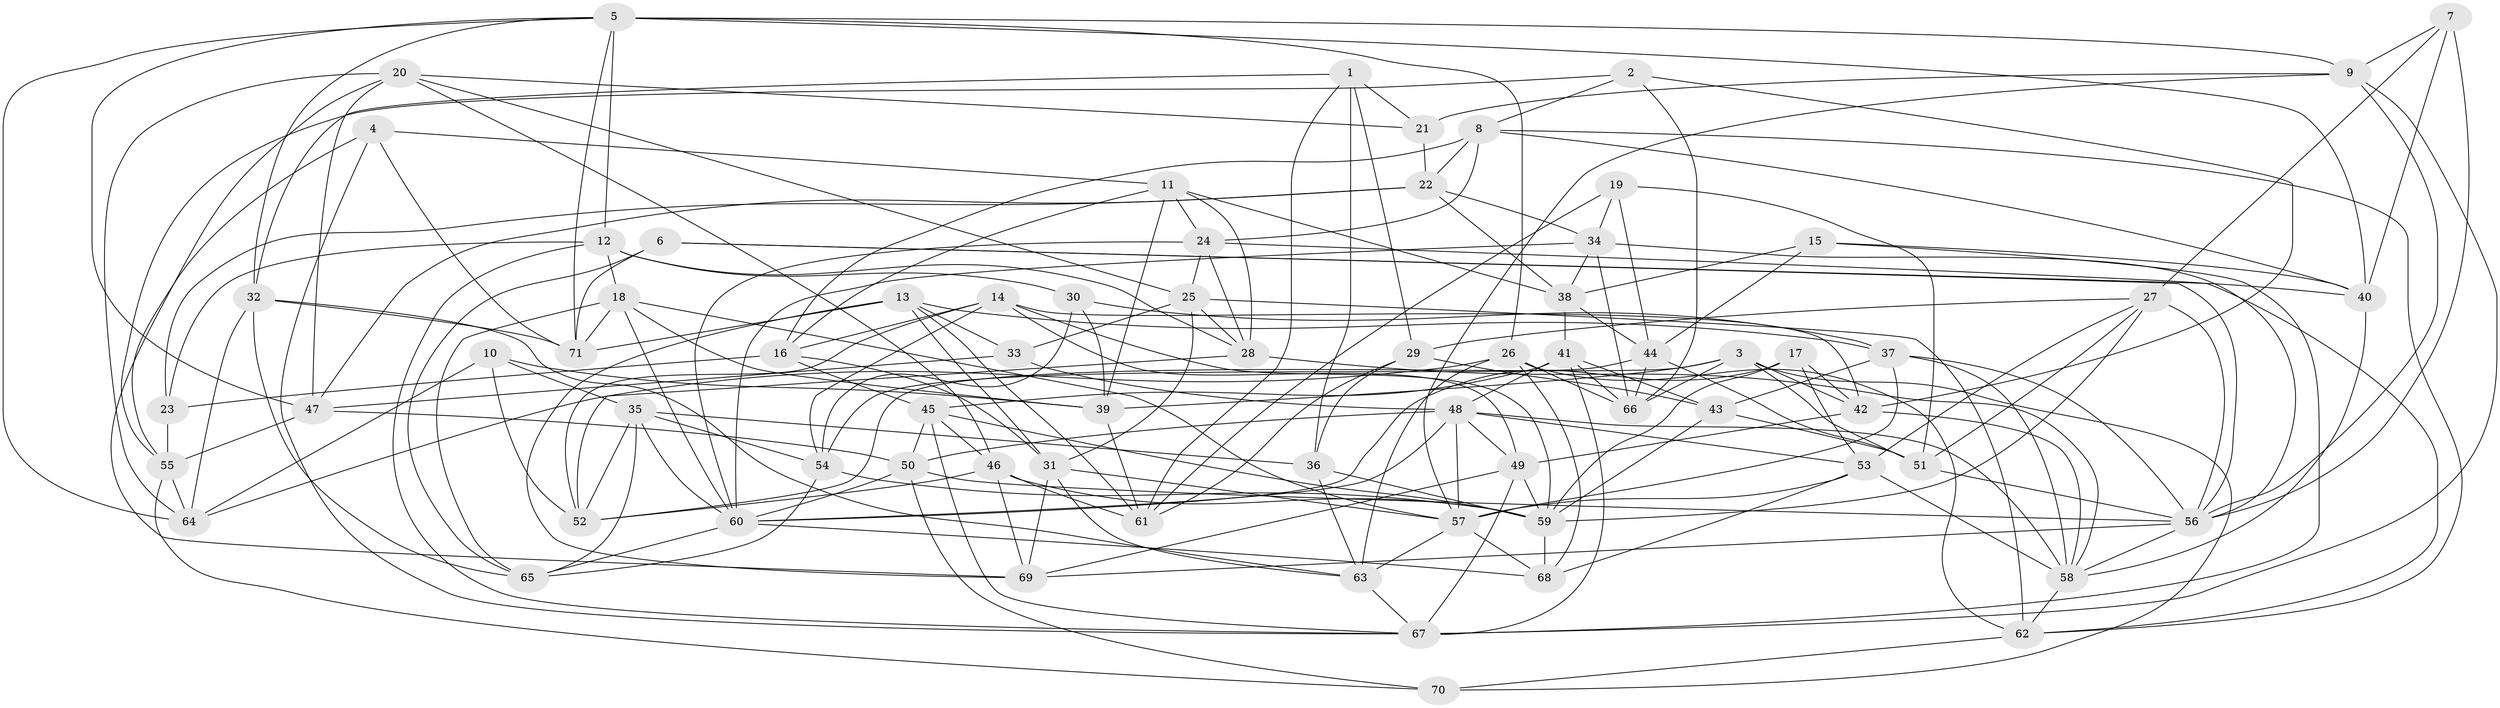 // original degree distribution, {4: 1.0}
// Generated by graph-tools (version 1.1) at 2025/50/03/09/25 03:50:48]
// undirected, 71 vertices, 208 edges
graph export_dot {
graph [start="1"]
  node [color=gray90,style=filled];
  1;
  2;
  3;
  4;
  5;
  6;
  7;
  8;
  9;
  10;
  11;
  12;
  13;
  14;
  15;
  16;
  17;
  18;
  19;
  20;
  21;
  22;
  23;
  24;
  25;
  26;
  27;
  28;
  29;
  30;
  31;
  32;
  33;
  34;
  35;
  36;
  37;
  38;
  39;
  40;
  41;
  42;
  43;
  44;
  45;
  46;
  47;
  48;
  49;
  50;
  51;
  52;
  53;
  54;
  55;
  56;
  57;
  58;
  59;
  60;
  61;
  62;
  63;
  64;
  65;
  66;
  67;
  68;
  69;
  70;
  71;
  1 -- 21 [weight=1.0];
  1 -- 29 [weight=1.0];
  1 -- 32 [weight=1.0];
  1 -- 36 [weight=2.0];
  1 -- 61 [weight=1.0];
  2 -- 8 [weight=1.0];
  2 -- 42 [weight=1.0];
  2 -- 55 [weight=1.0];
  2 -- 66 [weight=1.0];
  3 -- 39 [weight=1.0];
  3 -- 42 [weight=1.0];
  3 -- 51 [weight=1.0];
  3 -- 52 [weight=1.0];
  3 -- 66 [weight=1.0];
  3 -- 70 [weight=1.0];
  4 -- 11 [weight=1.0];
  4 -- 55 [weight=1.0];
  4 -- 67 [weight=1.0];
  4 -- 71 [weight=1.0];
  5 -- 9 [weight=1.0];
  5 -- 12 [weight=1.0];
  5 -- 26 [weight=1.0];
  5 -- 32 [weight=1.0];
  5 -- 40 [weight=1.0];
  5 -- 47 [weight=1.0];
  5 -- 64 [weight=1.0];
  5 -- 71 [weight=1.0];
  6 -- 40 [weight=1.0];
  6 -- 56 [weight=1.0];
  6 -- 65 [weight=1.0];
  6 -- 71 [weight=1.0];
  7 -- 9 [weight=1.0];
  7 -- 27 [weight=1.0];
  7 -- 40 [weight=1.0];
  7 -- 56 [weight=1.0];
  8 -- 16 [weight=1.0];
  8 -- 22 [weight=1.0];
  8 -- 24 [weight=1.0];
  8 -- 40 [weight=1.0];
  8 -- 62 [weight=1.0];
  9 -- 21 [weight=1.0];
  9 -- 56 [weight=1.0];
  9 -- 57 [weight=1.0];
  9 -- 67 [weight=1.0];
  10 -- 35 [weight=1.0];
  10 -- 39 [weight=1.0];
  10 -- 52 [weight=1.0];
  10 -- 64 [weight=1.0];
  11 -- 16 [weight=1.0];
  11 -- 24 [weight=1.0];
  11 -- 28 [weight=1.0];
  11 -- 38 [weight=1.0];
  11 -- 39 [weight=1.0];
  12 -- 18 [weight=1.0];
  12 -- 23 [weight=1.0];
  12 -- 28 [weight=1.0];
  12 -- 30 [weight=1.0];
  12 -- 67 [weight=1.0];
  13 -- 31 [weight=1.0];
  13 -- 33 [weight=1.0];
  13 -- 37 [weight=1.0];
  13 -- 61 [weight=1.0];
  13 -- 69 [weight=1.0];
  13 -- 71 [weight=1.0];
  14 -- 16 [weight=1.0];
  14 -- 42 [weight=1.0];
  14 -- 49 [weight=1.0];
  14 -- 52 [weight=1.0];
  14 -- 54 [weight=1.0];
  14 -- 59 [weight=1.0];
  15 -- 38 [weight=1.0];
  15 -- 40 [weight=1.0];
  15 -- 44 [weight=1.0];
  15 -- 67 [weight=1.0];
  16 -- 23 [weight=1.0];
  16 -- 31 [weight=1.0];
  16 -- 45 [weight=1.0];
  17 -- 42 [weight=1.0];
  17 -- 53 [weight=1.0];
  17 -- 59 [weight=1.0];
  17 -- 60 [weight=1.0];
  18 -- 39 [weight=1.0];
  18 -- 57 [weight=1.0];
  18 -- 60 [weight=1.0];
  18 -- 65 [weight=1.0];
  18 -- 71 [weight=1.0];
  19 -- 34 [weight=1.0];
  19 -- 44 [weight=1.0];
  19 -- 51 [weight=1.0];
  19 -- 61 [weight=1.0];
  20 -- 21 [weight=1.0];
  20 -- 25 [weight=1.0];
  20 -- 46 [weight=1.0];
  20 -- 47 [weight=1.0];
  20 -- 64 [weight=1.0];
  20 -- 69 [weight=1.0];
  21 -- 22 [weight=1.0];
  22 -- 23 [weight=1.0];
  22 -- 34 [weight=1.0];
  22 -- 38 [weight=1.0];
  22 -- 47 [weight=1.0];
  23 -- 55 [weight=1.0];
  24 -- 25 [weight=1.0];
  24 -- 28 [weight=1.0];
  24 -- 60 [weight=1.0];
  24 -- 62 [weight=1.0];
  25 -- 28 [weight=1.0];
  25 -- 31 [weight=1.0];
  25 -- 33 [weight=1.0];
  25 -- 62 [weight=1.0];
  26 -- 62 [weight=1.0];
  26 -- 63 [weight=1.0];
  26 -- 64 [weight=1.0];
  26 -- 66 [weight=1.0];
  26 -- 68 [weight=1.0];
  27 -- 29 [weight=1.0];
  27 -- 51 [weight=1.0];
  27 -- 53 [weight=1.0];
  27 -- 56 [weight=1.0];
  27 -- 59 [weight=1.0];
  28 -- 52 [weight=1.0];
  28 -- 58 [weight=1.0];
  29 -- 36 [weight=1.0];
  29 -- 43 [weight=2.0];
  29 -- 61 [weight=1.0];
  30 -- 37 [weight=1.0];
  30 -- 39 [weight=1.0];
  30 -- 54 [weight=1.0];
  31 -- 57 [weight=1.0];
  31 -- 63 [weight=1.0];
  31 -- 69 [weight=1.0];
  32 -- 63 [weight=1.0];
  32 -- 64 [weight=1.0];
  32 -- 65 [weight=1.0];
  32 -- 71 [weight=1.0];
  33 -- 47 [weight=1.0];
  33 -- 48 [weight=1.0];
  34 -- 38 [weight=1.0];
  34 -- 56 [weight=1.0];
  34 -- 60 [weight=1.0];
  34 -- 66 [weight=1.0];
  35 -- 36 [weight=1.0];
  35 -- 52 [weight=1.0];
  35 -- 54 [weight=1.0];
  35 -- 60 [weight=1.0];
  35 -- 65 [weight=1.0];
  36 -- 59 [weight=1.0];
  36 -- 63 [weight=1.0];
  37 -- 43 [weight=1.0];
  37 -- 56 [weight=1.0];
  37 -- 57 [weight=1.0];
  37 -- 58 [weight=1.0];
  38 -- 41 [weight=1.0];
  38 -- 44 [weight=1.0];
  39 -- 61 [weight=1.0];
  40 -- 58 [weight=1.0];
  41 -- 43 [weight=1.0];
  41 -- 45 [weight=1.0];
  41 -- 48 [weight=1.0];
  41 -- 66 [weight=1.0];
  41 -- 67 [weight=1.0];
  42 -- 49 [weight=1.0];
  42 -- 58 [weight=1.0];
  43 -- 51 [weight=1.0];
  43 -- 59 [weight=1.0];
  44 -- 51 [weight=1.0];
  44 -- 54 [weight=1.0];
  44 -- 66 [weight=1.0];
  45 -- 46 [weight=1.0];
  45 -- 50 [weight=1.0];
  45 -- 59 [weight=1.0];
  45 -- 67 [weight=1.0];
  46 -- 52 [weight=1.0];
  46 -- 59 [weight=1.0];
  46 -- 61 [weight=1.0];
  46 -- 69 [weight=1.0];
  47 -- 50 [weight=1.0];
  47 -- 55 [weight=1.0];
  48 -- 49 [weight=1.0];
  48 -- 50 [weight=1.0];
  48 -- 53 [weight=1.0];
  48 -- 57 [weight=1.0];
  48 -- 58 [weight=1.0];
  48 -- 60 [weight=1.0];
  49 -- 59 [weight=1.0];
  49 -- 67 [weight=1.0];
  49 -- 69 [weight=1.0];
  50 -- 56 [weight=1.0];
  50 -- 60 [weight=1.0];
  50 -- 70 [weight=1.0];
  51 -- 56 [weight=1.0];
  53 -- 57 [weight=1.0];
  53 -- 58 [weight=1.0];
  53 -- 68 [weight=1.0];
  54 -- 59 [weight=1.0];
  54 -- 65 [weight=1.0];
  55 -- 64 [weight=1.0];
  55 -- 70 [weight=1.0];
  56 -- 58 [weight=1.0];
  56 -- 69 [weight=1.0];
  57 -- 63 [weight=1.0];
  57 -- 68 [weight=1.0];
  58 -- 62 [weight=1.0];
  59 -- 68 [weight=1.0];
  60 -- 65 [weight=1.0];
  60 -- 68 [weight=2.0];
  62 -- 70 [weight=1.0];
  63 -- 67 [weight=1.0];
}

